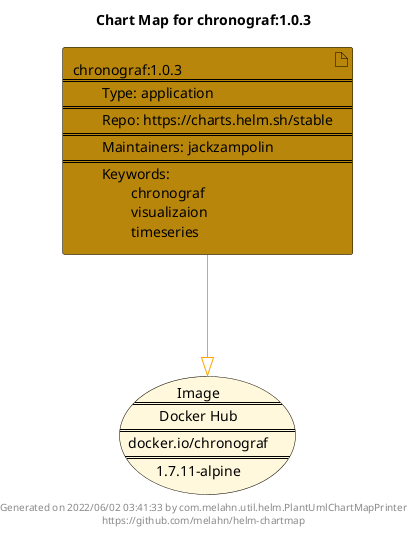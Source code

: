@startuml
skinparam linetype ortho
skinparam backgroundColor white
skinparam usecaseBorderColor black
skinparam usecaseArrowColor LightSlateGray
skinparam artifactBorderColor black
skinparam artifactArrowColor LightSlateGray

title Chart Map for chronograf:1.0.3

'There is one referenced Helm Chart
artifact "chronograf:1.0.3\n====\n\tType: application\n====\n\tRepo: https://charts.helm.sh/stable\n====\n\tMaintainers: jackzampolin\n====\n\tKeywords: \n\t\tchronograf\n\t\tvisualizaion\n\t\ttimeseries" as chronograf_1_0_3 #DarkGoldenRod

'There is one referenced Docker Image
usecase "Image\n====\nDocker Hub\n====\ndocker.io/chronograf\n====\n1.7.11-alpine" as docker_io_chronograf_1_7_11_alpine #Cornsilk

'Chart Dependencies
chronograf_1_0_3--[#orange]-|>docker_io_chronograf_1_7_11_alpine

center footer Generated on 2022/06/02 03:41:33 by com.melahn.util.helm.PlantUmlChartMapPrinter\nhttps://github.com/melahn/helm-chartmap
@enduml

